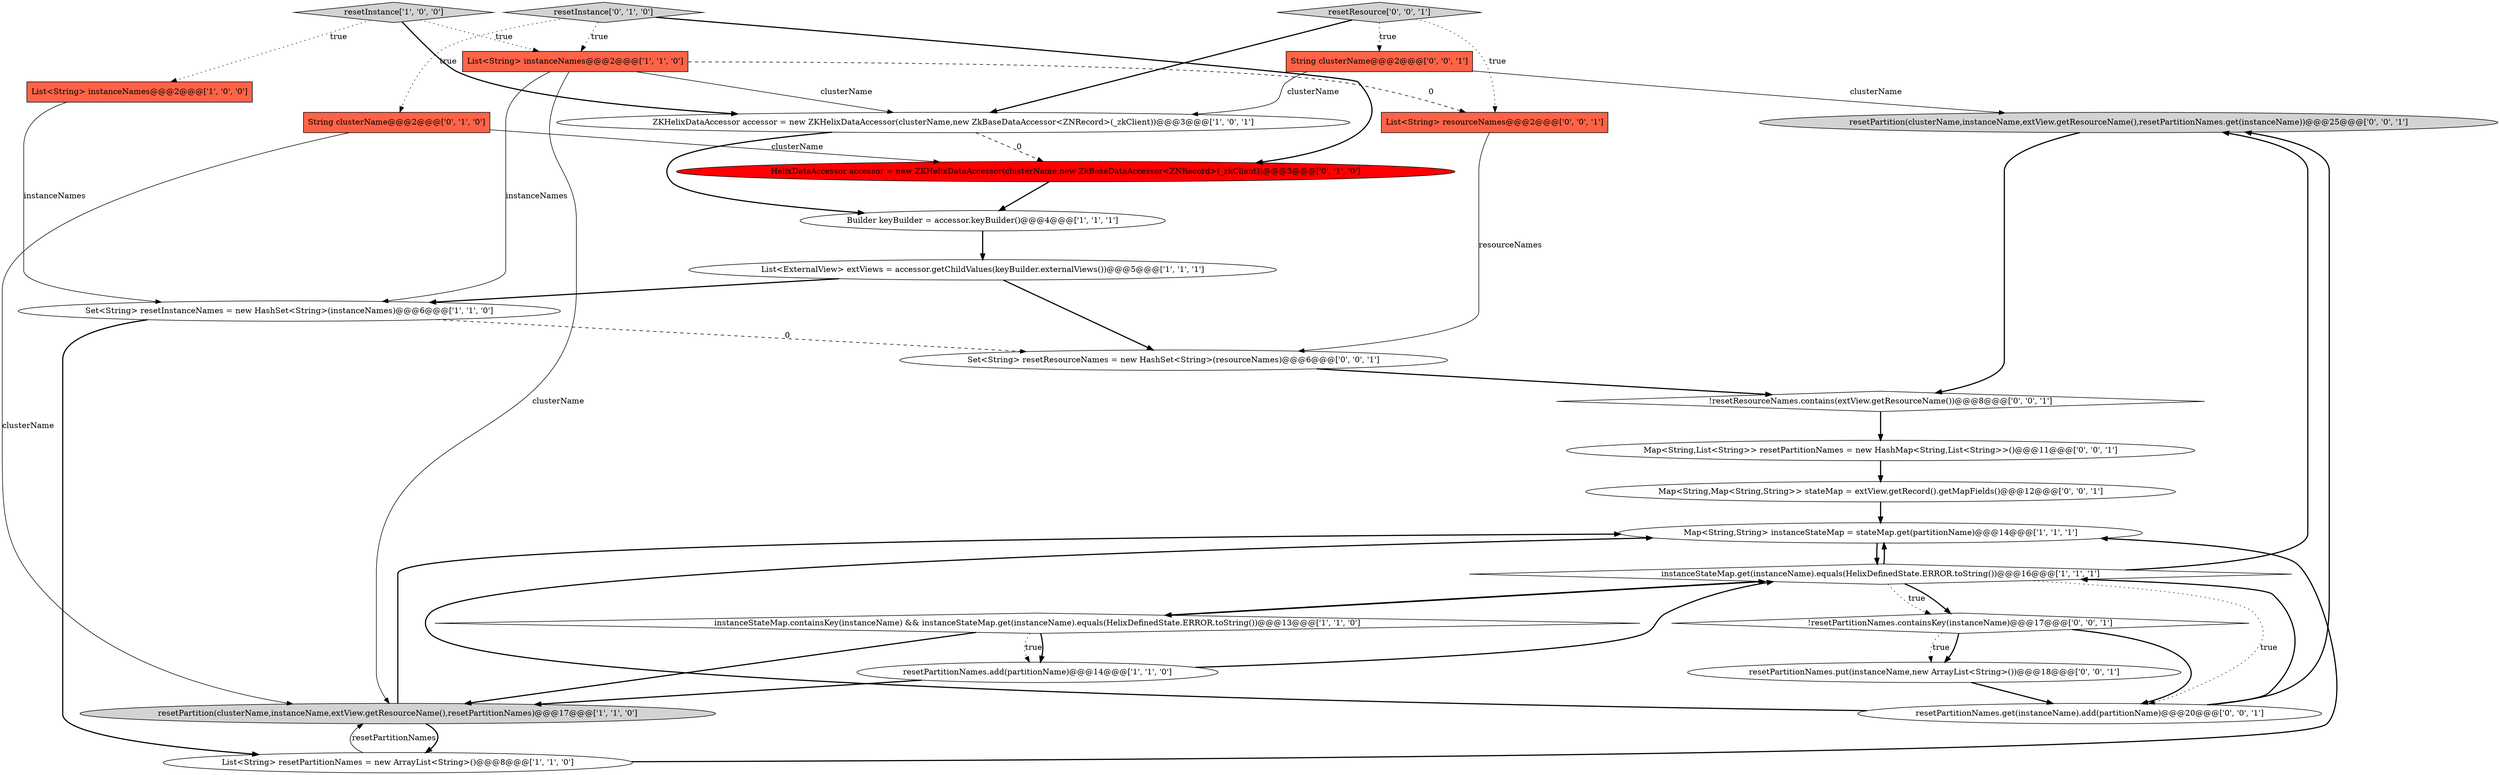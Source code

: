 digraph {
21 [style = filled, label = "resetPartition(clusterName,instanceName,extView.getResourceName(),resetPartitionNames.get(instanceName))@@@25@@@['0', '0', '1']", fillcolor = lightgray, shape = ellipse image = "AAA0AAABBB3BBB"];
2 [style = filled, label = "List<ExternalView> extViews = accessor.getChildValues(keyBuilder.externalViews())@@@5@@@['1', '1', '1']", fillcolor = white, shape = ellipse image = "AAA0AAABBB1BBB"];
14 [style = filled, label = "resetInstance['0', '1', '0']", fillcolor = lightgray, shape = diamond image = "AAA0AAABBB2BBB"];
19 [style = filled, label = "Map<String,Map<String,String>> stateMap = extView.getRecord().getMapFields()@@@12@@@['0', '0', '1']", fillcolor = white, shape = ellipse image = "AAA0AAABBB3BBB"];
5 [style = filled, label = "instanceStateMap.containsKey(instanceName) && instanceStateMap.get(instanceName).equals(HelixDefinedState.ERROR.toString())@@@13@@@['1', '1', '0']", fillcolor = white, shape = diamond image = "AAA0AAABBB1BBB"];
20 [style = filled, label = "resetPartitionNames.get(instanceName).add(partitionName)@@@20@@@['0', '0', '1']", fillcolor = white, shape = ellipse image = "AAA0AAABBB3BBB"];
12 [style = filled, label = "resetPartitionNames.add(partitionName)@@@14@@@['1', '1', '0']", fillcolor = white, shape = ellipse image = "AAA0AAABBB1BBB"];
25 [style = filled, label = "resetResource['0', '0', '1']", fillcolor = lightgray, shape = diamond image = "AAA0AAABBB3BBB"];
13 [style = filled, label = "String clusterName@@@2@@@['0', '1', '0']", fillcolor = tomato, shape = box image = "AAA0AAABBB2BBB"];
11 [style = filled, label = "Map<String,String> instanceStateMap = stateMap.get(partitionName)@@@14@@@['1', '1', '1']", fillcolor = white, shape = ellipse image = "AAA0AAABBB1BBB"];
15 [style = filled, label = "HelixDataAccessor accessor = new ZKHelixDataAccessor(clusterName,new ZkBaseDataAccessor<ZNRecord>(_zkClient))@@@3@@@['0', '1', '0']", fillcolor = red, shape = ellipse image = "AAA1AAABBB2BBB"];
18 [style = filled, label = "!resetPartitionNames.containsKey(instanceName)@@@17@@@['0', '0', '1']", fillcolor = white, shape = diamond image = "AAA0AAABBB3BBB"];
4 [style = filled, label = "List<String> resetPartitionNames = new ArrayList<String>()@@@8@@@['1', '1', '0']", fillcolor = white, shape = ellipse image = "AAA0AAABBB1BBB"];
0 [style = filled, label = "instanceStateMap.get(instanceName).equals(HelixDefinedState.ERROR.toString())@@@16@@@['1', '1', '1']", fillcolor = white, shape = diamond image = "AAA0AAABBB1BBB"];
9 [style = filled, label = "Set<String> resetInstanceNames = new HashSet<String>(instanceNames)@@@6@@@['1', '1', '0']", fillcolor = white, shape = ellipse image = "AAA0AAABBB1BBB"];
16 [style = filled, label = "String clusterName@@@2@@@['0', '0', '1']", fillcolor = tomato, shape = box image = "AAA0AAABBB3BBB"];
17 [style = filled, label = "Map<String,List<String>> resetPartitionNames = new HashMap<String,List<String>>()@@@11@@@['0', '0', '1']", fillcolor = white, shape = ellipse image = "AAA0AAABBB3BBB"];
22 [style = filled, label = "resetPartitionNames.put(instanceName,new ArrayList<String>())@@@18@@@['0', '0', '1']", fillcolor = white, shape = ellipse image = "AAA0AAABBB3BBB"];
10 [style = filled, label = "Builder keyBuilder = accessor.keyBuilder()@@@4@@@['1', '1', '1']", fillcolor = white, shape = ellipse image = "AAA0AAABBB1BBB"];
26 [style = filled, label = "Set<String> resetResourceNames = new HashSet<String>(resourceNames)@@@6@@@['0', '0', '1']", fillcolor = white, shape = ellipse image = "AAA0AAABBB3BBB"];
8 [style = filled, label = "resetPartition(clusterName,instanceName,extView.getResourceName(),resetPartitionNames)@@@17@@@['1', '1', '0']", fillcolor = lightgray, shape = ellipse image = "AAA0AAABBB1BBB"];
3 [style = filled, label = "List<String> instanceNames@@@2@@@['1', '1', '0']", fillcolor = tomato, shape = box image = "AAA0AAABBB1BBB"];
1 [style = filled, label = "List<String> instanceNames@@@2@@@['1', '0', '0']", fillcolor = tomato, shape = box image = "AAA0AAABBB1BBB"];
23 [style = filled, label = "!resetResourceNames.contains(extView.getResourceName())@@@8@@@['0', '0', '1']", fillcolor = white, shape = diamond image = "AAA0AAABBB3BBB"];
6 [style = filled, label = "resetInstance['1', '0', '0']", fillcolor = lightgray, shape = diamond image = "AAA0AAABBB1BBB"];
24 [style = filled, label = "List<String> resourceNames@@@2@@@['0', '0', '1']", fillcolor = tomato, shape = box image = "AAA0AAABBB3BBB"];
7 [style = filled, label = "ZKHelixDataAccessor accessor = new ZKHelixDataAccessor(clusterName,new ZkBaseDataAccessor<ZNRecord>(_zkClient))@@@3@@@['1', '0', '1']", fillcolor = white, shape = ellipse image = "AAA0AAABBB1BBB"];
3->7 [style = solid, label="clusterName"];
5->8 [style = bold, label=""];
15->10 [style = bold, label=""];
2->26 [style = bold, label=""];
16->7 [style = solid, label="clusterName"];
0->18 [style = dotted, label="true"];
7->10 [style = bold, label=""];
9->4 [style = bold, label=""];
20->0 [style = bold, label=""];
3->24 [style = dashed, label="0"];
6->1 [style = dotted, label="true"];
0->20 [style = dotted, label="true"];
0->11 [style = bold, label=""];
25->24 [style = dotted, label="true"];
19->11 [style = bold, label=""];
3->9 [style = solid, label="instanceNames"];
0->21 [style = bold, label=""];
2->9 [style = bold, label=""];
5->12 [style = dotted, label="true"];
24->26 [style = solid, label="resourceNames"];
25->7 [style = bold, label=""];
12->0 [style = bold, label=""];
17->19 [style = bold, label=""];
14->13 [style = dotted, label="true"];
20->21 [style = bold, label=""];
18->20 [style = bold, label=""];
11->0 [style = bold, label=""];
18->22 [style = bold, label=""];
5->0 [style = bold, label=""];
5->12 [style = bold, label=""];
22->20 [style = bold, label=""];
12->8 [style = bold, label=""];
16->21 [style = solid, label="clusterName"];
26->23 [style = bold, label=""];
9->26 [style = dashed, label="0"];
4->8 [style = solid, label="resetPartitionNames"];
14->3 [style = dotted, label="true"];
7->15 [style = dashed, label="0"];
23->17 [style = bold, label=""];
0->18 [style = bold, label=""];
10->2 [style = bold, label=""];
14->15 [style = bold, label=""];
1->9 [style = solid, label="instanceNames"];
8->4 [style = bold, label=""];
13->8 [style = solid, label="clusterName"];
6->7 [style = bold, label=""];
4->11 [style = bold, label=""];
6->3 [style = dotted, label="true"];
8->11 [style = bold, label=""];
3->8 [style = solid, label="clusterName"];
13->15 [style = solid, label="clusterName"];
25->16 [style = dotted, label="true"];
0->5 [style = bold, label=""];
20->11 [style = bold, label=""];
21->23 [style = bold, label=""];
18->22 [style = dotted, label="true"];
}
